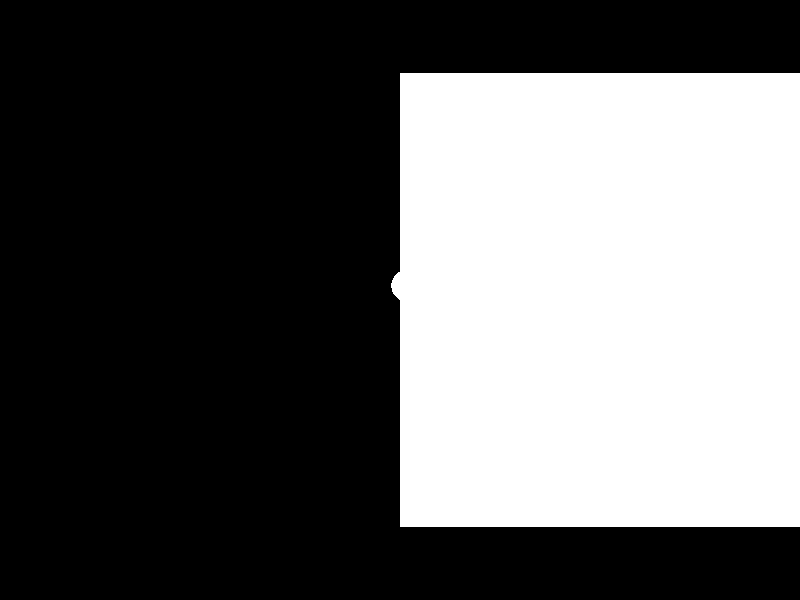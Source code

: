 #declare white=texture {
 pigment {color rgb <1,1,1>}
 finish {phong .9 ambient .1 reflection 0.2}
}
#declare black=texture {
 pigment {color rgb <0,0,0>}
 finish {phong .9 ambient .2 reflection .2}
}
#declare transp=texture {
 pigment {color rgbf <1,1,1,.9>}
 finish {phong .1 ambient .2}
}
#declare greyish=texture {
 pigment {color rgbf <.5,.5,.5,.7>}
 finish {phong .9 ambient .1 reflection .2}
}
#declare redish=texture {
 pigment {color rgb <1,0,0>}
 finish {phong .9 ambient .1 reflection .2}
}
light_source {
  <150,150,50>
  color rgb <1,1,1>
}
light_source {
  <-150,150,-50>
  color rgb <1,1,1>
}
camera {
  location <100,100,0>
  look_at <0,0,0>
}
cylinder {<0,0,0>,<0,0,100>,50 texture {transp}}
cylinder {<0,0,0>,<0,0,100>,0.5 texture {transp}}
sphere {<-11.827,-2.37029,7.99883>,2 texture {white}}
sphere {<-10.897,-0.937295,8.22783>,3.7 texture {white}}
sphere {<-8.66704,-1.88729,3.93783>,3.3 texture {white}}
sphere {<-5.52704,-3.38729,3.96783>,3.4 texture {white}}
sphere {<-3.88704,0.952705,1.72783>,3.8 texture {white}}
sphere {<-8.40704,2.09271,5.71783>,3.8 texture {white}}
sphere {<-5.23704,-0.247295,8.42783>,3.6 texture {white}}
sphere {<-0.107044,1.15271,5.62783>,3.7 texture {white}}
sphere {<-2.92704,5.05271,6.99783>,2.9 texture {white}}
sphere {<-4.61704,4.53271,10.3078>,3.6 texture {white}}
sphere {<1.11296,2.66271,11.0178>,3.9 texture {white}}
sphere {<1.22296,6.15271,7.17783>,3.8 texture {white}}
sphere {<-2.18704,9.58271,10.6378>,3.7 texture {white}}
sphere {<-1.42704,8.03271,14.5278>,4.1 texture {white}}
sphere {<4.48296,6.92271,12.8778>,3.1 texture {white}}
sphere {<4.99296,10.4527,11.8878>,3.1 texture {white}}
sphere {<2.79296,12.2327,15.2778>,3.7 texture {white}}
sphere {<7.51296,10.4527,17.7278>,3.8 texture {white}}
sphere {<10.813,9.81271,14.8778>,2.9 texture {white}}
sphere {<10.923,6.08271,12.5178>,3.6 texture {white}}
sphere {<8.58296,8.27271,10.1378>,3.4 texture {white}}
sphere {<8.42296,4.51271,8.96783>,3.6 texture {white}}
sphere {<8.79296,2.54271,13.0178>,3.8 texture {white}}
sphere {<4.69296,2.80271,16.2078>,3.6 texture {white}}
sphere {<6.01296,4.95271,19.6378>,3.3 texture {white}}
sphere {<5.13296,3.11271,24.4978>,3.7 texture {white}}
sphere {<3.36296,8.13271,23.3678>,3.8 texture {white}}
sphere {<3.37296,7.08271,17.8878>,3.8 texture {white}}
sphere {<0.462956,2.32271,19.9078>,3.6 texture {white}}
sphere {<-1.66704,5.68271,24.0278>,3.7 texture {white}}
sphere {<-2.14704,8.45271,20.1978>,3.6 texture {white}}
sphere {<-3.53704,4.47271,17.1278>,3.6 texture {white}}
sphere {<-4.88704,2.13271,20.2678>,3.6 texture {white}}
sphere {<-6.49704,6.39271,23.0978>,3.8 texture {white}}
sphere {<-8.26704,7.89271,18.7278>,3.5 texture {white}}
sphere {<-8.68704,5.36271,15.5878>,3.8 texture {white}}
sphere {<-8.44704,0.902705,16.9978>,3.9 texture {white}}
sphere {<-10.607,2.20271,22.0578>,3.4 texture {white}}
sphere {<-10.907,-2.22729,22.8578>,3.3 texture {white}}
sphere {<-7.27704,-3.25729,21.4178>,3.6 texture {white}}
sphere {<-6.05704,0.122705,25.2078>,3.6 texture {white}}
sphere {<-9.41704,-0.397295,28.2278>,3.7 texture {white}}
sphere {<-7.84704,-5.17729,28.3278>,2.9 texture {white}}
sphere {<-5.99704,-8.16729,29.0378>,3.4 texture {white}}
sphere {<-3.09704,-6.23729,28.0278>,3.3 texture {white}}
sphere {<-0.807044,-3.28729,29.5678>,3.5 texture {white}}
sphere {<0.282956,0.142705,26.2278>,3.6 texture {white}}
sphere {<3.65296,-1.10729,28.7478>,3.6 texture {white}}
sphere {<1.37296,-6.08729,28.7178>,3.8 texture {white}}
sphere {<0.302956,-4.59729,23.6478>,3.6 texture {white}}
sphere {<5.57296,-1.79729,22.5378>,3.9 texture {white}}
sphere {<7.37296,-5.94729,25.2778>,3.8 texture {white}}
sphere {<2.75296,-9.03729,21.9178>,3.8 texture {white}}
sphere {<3.69296,-5.70729,19.0678>,3.6 texture {white}}
sphere {<9.21296,-4.80729,19.7978>,3.6 texture {white}}
sphere {<8.41296,-8.61729,17.3278>,3.7 texture {white}}
sphere {<13.263,-6.30729,16.9778>,3.6 texture {white}}
sphere {<13.813,-4.19729,20.4078>,2.9 texture {white}}
sphere {<13.613,-1.59729,17.6278>,3.6 texture {white}}
sphere {<11.213,0.582705,20.0078>,2.9 texture {white}}
sphere {<10.433,1.55271,16.9278>,3.8 texture {white}}
sphere {<6.03296,-0.797295,15.9778>,3.4 texture {white}}
sphere {<6.53296,-2.15729,12.2378>,3.3 texture {white}}
sphere {<2.14296,-2.27729,8.80783>,3.9 texture {white}}
sphere {<4.93296,-6.37729,8.67783>,3.8 texture {white}}
sphere {<6.12296,-5.39729,14.4078>,3.8 texture {white}}
sphere {<-0.107044,-2.88729,13.6478>,3.9 texture {white}}
sphere {<0.402956,-6.99729,10.2178>,3.8 texture {white}}
sphere {<-0.587044,-9.10729,15.3178>,3.4 texture {white}}
sphere {<-3.24704,-5.73729,16.6178>,3.6 texture {white}}
sphere {<-5.15704,-6.43729,12.3378>,3.4 texture {white}}
sphere {<-7.02704,-11.1073,14.6178>,3.7 texture {white}}
sphere {<-7.24704,-8.13729,17.9478>,3.7 texture {white}}
sphere {<-8.44704,-4.27729,14.3778>,3.6 texture {white}}
sphere {<-10.637,-6.88729,11.7678>,3.3 texture {white}}
sphere {<-12.977,-9.39729,14.9378>,3.9 texture {white}}
